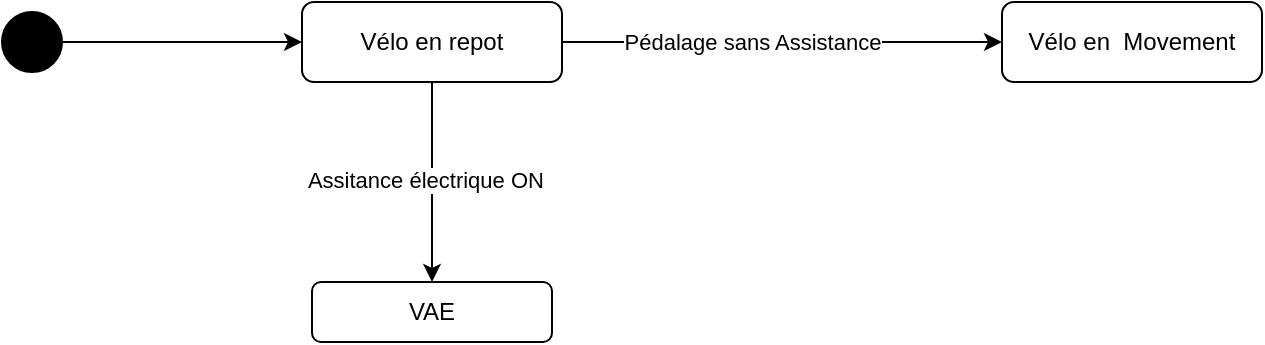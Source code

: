 <mxfile version="22.1.18" type="github">
  <diagram name="Page-1" id="iBsDPBGNGASx7_R9lyi4">
    <mxGraphModel dx="662" dy="350" grid="1" gridSize="10" guides="1" tooltips="1" connect="1" arrows="1" fold="1" page="1" pageScale="1" pageWidth="3300" pageHeight="4681" math="0" shadow="0">
      <root>
        <mxCell id="0" />
        <mxCell id="1" parent="0" />
        <mxCell id="YnAeQbb3gHbU8mq_5z8Y-8" style="edgeStyle=orthogonalEdgeStyle;rounded=0;orthogonalLoop=1;jettySize=auto;html=1;exitX=1;exitY=0.5;exitDx=0;exitDy=0;entryX=0;entryY=0.5;entryDx=0;entryDy=0;" edge="1" parent="1" source="YnAeQbb3gHbU8mq_5z8Y-1" target="YnAeQbb3gHbU8mq_5z8Y-3">
          <mxGeometry relative="1" as="geometry" />
        </mxCell>
        <mxCell id="YnAeQbb3gHbU8mq_5z8Y-1" value="" style="shape=ellipse;html=1;fillColor=strokeColor;fontSize=18;fontColor=#ffffff;" vertex="1" parent="1">
          <mxGeometry x="100" y="145" width="30" height="30" as="geometry" />
        </mxCell>
        <mxCell id="YnAeQbb3gHbU8mq_5z8Y-6" style="edgeStyle=orthogonalEdgeStyle;rounded=0;orthogonalLoop=1;jettySize=auto;html=1;exitX=1;exitY=0.5;exitDx=0;exitDy=0;entryX=0;entryY=0.5;entryDx=0;entryDy=0;" edge="1" parent="1" source="YnAeQbb3gHbU8mq_5z8Y-3" target="YnAeQbb3gHbU8mq_5z8Y-4">
          <mxGeometry relative="1" as="geometry" />
        </mxCell>
        <mxCell id="YnAeQbb3gHbU8mq_5z8Y-12" value="Pédalage sans Assistance" style="edgeLabel;html=1;align=center;verticalAlign=middle;resizable=0;points=[];" vertex="1" connectable="0" parent="YnAeQbb3gHbU8mq_5z8Y-6">
          <mxGeometry x="-0.141" relative="1" as="geometry">
            <mxPoint as="offset" />
          </mxGeometry>
        </mxCell>
        <mxCell id="YnAeQbb3gHbU8mq_5z8Y-9" style="edgeStyle=orthogonalEdgeStyle;rounded=0;orthogonalLoop=1;jettySize=auto;html=1;exitX=0.5;exitY=1;exitDx=0;exitDy=0;" edge="1" parent="1" source="YnAeQbb3gHbU8mq_5z8Y-3" target="YnAeQbb3gHbU8mq_5z8Y-5">
          <mxGeometry relative="1" as="geometry" />
        </mxCell>
        <mxCell id="YnAeQbb3gHbU8mq_5z8Y-10" value="Assitance électrique ON&amp;nbsp;" style="edgeLabel;html=1;align=center;verticalAlign=middle;resizable=0;points=[];" vertex="1" connectable="0" parent="YnAeQbb3gHbU8mq_5z8Y-9">
          <mxGeometry x="-0.018" y="-2" relative="1" as="geometry">
            <mxPoint as="offset" />
          </mxGeometry>
        </mxCell>
        <mxCell id="YnAeQbb3gHbU8mq_5z8Y-3" value="Vélo en repot" style="shape=rect;html=1;rounded=1;whiteSpace=wrap;align=center;" vertex="1" parent="1">
          <mxGeometry x="250" y="140" width="130" height="40" as="geometry" />
        </mxCell>
        <mxCell id="YnAeQbb3gHbU8mq_5z8Y-4" value="Vélo en&amp;nbsp; Movement" style="shape=rect;html=1;rounded=1;whiteSpace=wrap;align=center;" vertex="1" parent="1">
          <mxGeometry x="600" y="140" width="130" height="40" as="geometry" />
        </mxCell>
        <mxCell id="YnAeQbb3gHbU8mq_5z8Y-5" value="VAE" style="shape=rect;html=1;rounded=1;whiteSpace=wrap;align=center;" vertex="1" parent="1">
          <mxGeometry x="255" y="280" width="120" height="30" as="geometry" />
        </mxCell>
        <mxCell id="YnAeQbb3gHbU8mq_5z8Y-11" style="edgeStyle=orthogonalEdgeStyle;rounded=0;orthogonalLoop=1;jettySize=auto;html=1;exitX=0.5;exitY=1;exitDx=0;exitDy=0;" edge="1" parent="1" source="YnAeQbb3gHbU8mq_5z8Y-4" target="YnAeQbb3gHbU8mq_5z8Y-4">
          <mxGeometry relative="1" as="geometry" />
        </mxCell>
      </root>
    </mxGraphModel>
  </diagram>
</mxfile>

